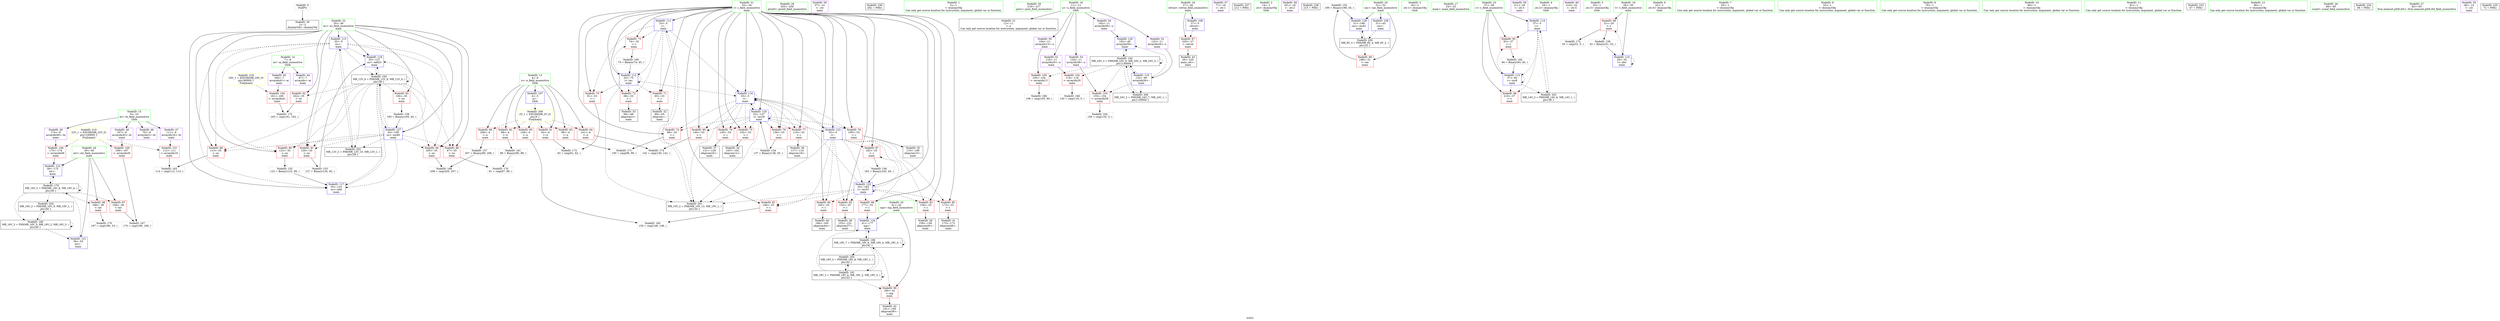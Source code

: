 digraph "SVFG" {
	label="SVFG";

	Node0x55fb5ef7a960 [shape=record,color=grey,label="{NodeID: 0\nNullPtr}"];
	Node0x55fb5ef7a960 -> Node0x55fb5ef7b8f0[style=solid];
	Node0x55fb5ef987d0 [shape=record,color=red,label="{NodeID: 97\n169\<--39\n\<--mt\nmain\n}"];
	Node0x55fb5ef987d0 -> Node0x55fb5efa10c0[style=solid];
	Node0x55fb5ef97a50 [shape=record,color=green,label="{NodeID: 14\n7\<--8\nai\<--ai_field_insensitive\nGlob }"];
	Node0x55fb5ef97a50 -> Node0x55fb5ef983c0[style=solid];
	Node0x55fb5ef97a50 -> Node0x55fb5ef98490[style=solid];
	Node0x55fb5ef99360 [shape=record,color=blue,label="{NodeID: 111\n33\<--5\ni\<--\nmain\n}"];
	Node0x55fb5ef99360 -> Node0x55fb5ef9a900[style=dashed];
	Node0x55fb5ef99360 -> Node0x55fb5ef9a9d0[style=dashed];
	Node0x55fb5ef99360 -> Node0x55fb5ef9aaa0[style=dashed];
	Node0x55fb5ef99360 -> Node0x55fb5ef9ab70[style=dashed];
	Node0x55fb5ef99360 -> Node0x55fb5ef99430[style=dashed];
	Node0x55fb5ef99360 -> Node0x55fb5ef9ded0[style=dashed];
	Node0x55fb5ef99360 -> Node0x55fb5efb0410[style=dashed];
	Node0x55fb5ef7b720 [shape=record,color=green,label="{NodeID: 28\n203\<--204\nprintf\<--printf_field_insensitive\n}"];
	Node0x55fb5ef9e5e0 [shape=record,color=blue,label="{NodeID: 125\n33\<--183\ni\<--inc53\nmain\n}"];
	Node0x55fb5ef9e5e0 -> Node0x55fb5ef9b1f0[style=dashed];
	Node0x55fb5ef9e5e0 -> Node0x55fb5ef9b2c0[style=dashed];
	Node0x55fb5ef9e5e0 -> Node0x55fb5ef9b390[style=dashed];
	Node0x55fb5ef9e5e0 -> Node0x55fb5ef9b460[style=dashed];
	Node0x55fb5ef9e5e0 -> Node0x55fb5ef9b530[style=dashed];
	Node0x55fb5ef9e5e0 -> Node0x55fb5ef9b600[style=dashed];
	Node0x55fb5ef9e5e0 -> Node0x55fb5ef9b6d0[style=dashed];
	Node0x55fb5ef9e5e0 -> Node0x55fb5ef9ded0[style=dashed];
	Node0x55fb5ef9e5e0 -> Node0x55fb5ef9e5e0[style=dashed];
	Node0x55fb5ef9e5e0 -> Node0x55fb5efb0410[style=dashed];
	Node0x55fb5ef98220 [shape=record,color=black,label="{NodeID: 42\n191\<--190\nidxprom58\<--\nmain\n}"];
	Node0x55fb5ef99da0 [shape=record,color=purple,label="{NodeID: 56\n57\<--14\n\<--.str\nmain\n}"];
	Node0x55fb5efc0620 [shape=record,color=black,label="{NodeID: 236\n202 = PHI()\n}"];
	Node0x55fb5ef9fbc0 [shape=record,color=grey,label="{NodeID: 153\n127 = Binary(126, 45, )\n}"];
	Node0x55fb5ef9fbc0 -> Node0x55fb5ef9e030[style=solid];
	Node0x55fb5ef9a900 [shape=record,color=red,label="{NodeID: 70\n61\<--33\n\<--i\nmain\n}"];
	Node0x55fb5ef9a900 -> Node0x55fb5efa19c0[style=solid];
	Node0x55fb5efa10c0 [shape=record,color=grey,label="{NodeID: 167\n170 = cmp(168, 169, )\n}"];
	Node0x55fb5ef9b460 [shape=record,color=red,label="{NodeID: 84\n165\<--33\n\<--i\nmain\n}"];
	Node0x55fb5ef9b460 -> Node0x55fb5ef980c0[style=solid];
	Node0x55fb5ef7b180 [shape=record,color=green,label="{NodeID: 1\n5\<--1\n\<--dummyObj\nCan only get source location for instruction, argument, global var or function.}"];
	Node0x55fb5ef988a0 [shape=record,color=red,label="{NodeID: 98\n186\<--39\n\<--mt\nmain\n}"];
	Node0x55fb5ef988a0 -> Node0x55fb5efa1540[style=solid];
	Node0x55fb5ef97b20 [shape=record,color=green,label="{NodeID: 15\n9\<--10\nbi\<--bi_field_insensitive\nGlob }"];
	Node0x55fb5ef97b20 -> Node0x55fb5ef98560[style=solid];
	Node0x55fb5ef97b20 -> Node0x55fb5ef98630[style=solid];
	Node0x55fb5ef97b20 -> Node0x55fb5ef99720[style=solid];
	Node0x55fb5ef97b20 -> Node0x55fb5ef997f0[style=solid];
	Node0x55fb5ef99430 [shape=record,color=blue,label="{NodeID: 112\n33\<--75\ni\<--inc\nmain\n}"];
	Node0x55fb5ef99430 -> Node0x55fb5ef9a900[style=dashed];
	Node0x55fb5ef99430 -> Node0x55fb5ef9a9d0[style=dashed];
	Node0x55fb5ef99430 -> Node0x55fb5ef9aaa0[style=dashed];
	Node0x55fb5ef99430 -> Node0x55fb5ef9ab70[style=dashed];
	Node0x55fb5ef99430 -> Node0x55fb5ef99430[style=dashed];
	Node0x55fb5ef99430 -> Node0x55fb5ef9ded0[style=dashed];
	Node0x55fb5ef99430 -> Node0x55fb5efb0410[style=dashed];
	Node0x55fb5ef7b7f0 [shape=record,color=green,label="{NodeID: 29\n216\<--217\nputs\<--puts_field_insensitive\n}"];
	Node0x55fb5efb3010 [shape=record,color=yellow,style=double,label="{NodeID: 209\n2V_1 = ENCHI(MR_2V_0)\npts\{6 \}\nFun[main]}"];
	Node0x55fb5efb3010 -> Node0x55fb5ef9a1b0[style=dashed];
	Node0x55fb5efb3010 -> Node0x55fb5ef9a280[style=dashed];
	Node0x55fb5efb3010 -> Node0x55fb5ef9a350[style=dashed];
	Node0x55fb5efb3010 -> Node0x55fb5ef9a420[style=dashed];
	Node0x55fb5efb3010 -> Node0x55fb5ef9a4f0[style=dashed];
	Node0x55fb5efb3010 -> Node0x55fb5ef9a5c0[style=dashed];
	Node0x55fb5ef9e6b0 [shape=record,color=blue,label="{NodeID: 126\n192\<--45\narrayidx59\<--\nmain\n}"];
	Node0x55fb5ef9e6b0 -> Node0x55fb5ef9c230[style=dashed];
	Node0x55fb5ef982f0 [shape=record,color=black,label="{NodeID: 43\n26\<--220\nmain_ret\<--\nmain\n}"];
	Node0x55fb5ef99e70 [shape=record,color=purple,label="{NodeID: 57\n71\<--16\n\<--.str.1\nmain\n}"];
	Node0x55fb5efc0720 [shape=record,color=black,label="{NodeID: 237\n212 = PHI()\n}"];
	Node0x55fb5ef9fd40 [shape=record,color=grey,label="{NodeID: 154\n137 = Binary(136, 45, )\n}"];
	Node0x55fb5ef9fd40 -> Node0x55fb5ef9e1d0[style=solid];
	Node0x55fb5ef9a9d0 [shape=record,color=red,label="{NodeID: 71\n65\<--33\n\<--i\nmain\n}"];
	Node0x55fb5ef9a9d0 -> Node0x55fb5ef7a300[style=solid];
	Node0x55fb5efa1240 [shape=record,color=grey,label="{NodeID: 168\n208 = cmp(205, 207, )\n}"];
	Node0x55fb5ef9b530 [shape=record,color=red,label="{NodeID: 85\n172\<--33\n\<--i\nmain\n}"];
	Node0x55fb5ef9b530 -> Node0x55fb5ef98150[style=solid];
	Node0x55fb5ef7b240 [shape=record,color=green,label="{NodeID: 2\n14\<--1\n.str\<--dummyObj\nGlob }"];
	Node0x55fb5ef98970 [shape=record,color=red,label="{NodeID: 99\n190\<--41\n\<--mp\nmain\n}"];
	Node0x55fb5ef98970 -> Node0x55fb5ef98220[style=solid];
	Node0x55fb5ef97bf0 [shape=record,color=green,label="{NodeID: 16\n11\<--13\nu\<--u_field_insensitive\nGlob }"];
	Node0x55fb5ef97bf0 -> Node0x55fb5ef7a200[style=solid];
	Node0x55fb5ef97bf0 -> Node0x55fb5ef998c0[style=solid];
	Node0x55fb5ef97bf0 -> Node0x55fb5ef99990[style=solid];
	Node0x55fb5ef97bf0 -> Node0x55fb5ef99a60[style=solid];
	Node0x55fb5ef97bf0 -> Node0x55fb5ef99b30[style=solid];
	Node0x55fb5ef97bf0 -> Node0x55fb5ef99c00[style=solid];
	Node0x55fb5ef99500 [shape=record,color=blue,label="{NodeID: 113\n35\<--5\nns\<--\nmain\n}"];
	Node0x55fb5ef99500 -> Node0x55fb5ef9b7a0[style=dashed];
	Node0x55fb5ef99500 -> Node0x55fb5ef9b870[style=dashed];
	Node0x55fb5ef99500 -> Node0x55fb5ef9b940[style=dashed];
	Node0x55fb5ef99500 -> Node0x55fb5ef9ba10[style=dashed];
	Node0x55fb5ef99500 -> Node0x55fb5ef9bc80[style=dashed];
	Node0x55fb5ef99500 -> Node0x55fb5ef9df60[style=dashed];
	Node0x55fb5ef99500 -> Node0x55fb5ef9e030[style=dashed];
	Node0x55fb5ef99500 -> Node0x55fb5ef9c730[style=dashed];
	Node0x55fb5ef99500 -> Node0x55fb5efb0910[style=dashed];
	Node0x55fb5ef7b8f0 [shape=record,color=black,label="{NodeID: 30\n2\<--3\ndummyVal\<--dummyVal\n}"];
	Node0x55fb5ef9e780 [shape=record,color=blue,label="{NodeID: 127\n35\<--195\nns\<--inc60\nmain\n}"];
	Node0x55fb5ef9e780 -> Node0x55fb5ef9b7a0[style=dashed];
	Node0x55fb5ef9e780 -> Node0x55fb5ef9b870[style=dashed];
	Node0x55fb5ef9e780 -> Node0x55fb5ef9b940[style=dashed];
	Node0x55fb5ef9e780 -> Node0x55fb5ef9ba10[style=dashed];
	Node0x55fb5ef9e780 -> Node0x55fb5ef9bc80[style=dashed];
	Node0x55fb5ef9e780 -> Node0x55fb5ef9df60[style=dashed];
	Node0x55fb5ef9e780 -> Node0x55fb5ef9e030[style=dashed];
	Node0x55fb5ef9e780 -> Node0x55fb5ef9c730[style=dashed];
	Node0x55fb5ef9e780 -> Node0x55fb5efb0910[style=dashed];
	Node0x55fb5ef983c0 [shape=record,color=purple,label="{NodeID: 44\n67\<--7\narrayidx\<--ai\nmain\n}"];
	Node0x55fb5ef99f40 [shape=record,color=purple,label="{NodeID: 58\n201\<--18\n\<--.str.2\nmain\n}"];
	Node0x55fb5efc0db0 [shape=record,color=black,label="{NodeID: 238\n215 = PHI()\n}"];
	Node0x55fb5ef9fec0 [shape=record,color=grey,label="{NodeID: 155\n199 = Binary(198, 45, )\n}"];
	Node0x55fb5ef9fec0 -> Node0x55fb5ef9e850[style=solid];
	Node0x55fb5ef9aaa0 [shape=record,color=red,label="{NodeID: 72\n68\<--33\n\<--i\nmain\n}"];
	Node0x55fb5ef9aaa0 -> Node0x55fb5ef7a3d0[style=solid];
	Node0x55fb5efa13c0 [shape=record,color=grey,label="{NodeID: 169\n106 = cmp(105, 90, )\n}"];
	Node0x55fb5ef9b600 [shape=record,color=red,label="{NodeID: 86\n177\<--33\n\<--i\nmain\n}"];
	Node0x55fb5ef9b600 -> Node0x55fb5ef9e510[style=solid];
	Node0x55fb5ef7b300 [shape=record,color=green,label="{NodeID: 3\n16\<--1\n.str.1\<--dummyObj\nGlob }"];
	Node0x55fb5ef98a40 [shape=record,color=red,label="{NodeID: 100\n105\<--104\n\<--arrayidx13\nmain\n}"];
	Node0x55fb5ef98a40 -> Node0x55fb5efa13c0[style=solid];
	Node0x55fb5ef79b50 [shape=record,color=green,label="{NodeID: 17\n24\<--25\nmain\<--main_field_insensitive\n}"];
	Node0x55fb5ef995d0 [shape=record,color=blue,label="{NodeID: 114\n37\<--5\nc\<--\nmain\n}"];
	Node0x55fb5ef995d0 -> Node0x55fb5ef9bd50[style=dashed];
	Node0x55fb5ef995d0 -> Node0x55fb5ef98700[style=dashed];
	Node0x55fb5ef995d0 -> Node0x55fb5ef9de40[style=dashed];
	Node0x55fb5ef995d0 -> Node0x55fb5efb0e10[style=dashed];
	Node0x55fb5ef7a200 [shape=record,color=black,label="{NodeID: 31\n12\<--11\n\<--u\nCan only get source location for instruction, argument, global var or function.}"];
	Node0x55fb5ef9e850 [shape=record,color=blue,label="{NodeID: 128\n31\<--199\ncas\<--inc61\nmain\n}"];
	Node0x55fb5ef9e850 -> Node0x55fb5efaff10[style=dashed];
	Node0x55fb5ef98490 [shape=record,color=purple,label="{NodeID: 45\n160\<--7\narrayidx41\<--ai\nmain\n}"];
	Node0x55fb5ef98490 -> Node0x55fb5ef98d80[style=solid];
	Node0x55fb5ef9a010 [shape=record,color=purple,label="{NodeID: 59\n211\<--20\n\<--.str.3\nmain\n}"];
	Node0x55fb5efa0040 [shape=record,color=grey,label="{NodeID: 156\n183 = Binary(182, 45, )\n}"];
	Node0x55fb5efa0040 -> Node0x55fb5ef9e5e0[style=solid];
	Node0x55fb5ef9ab70 [shape=record,color=red,label="{NodeID: 73\n74\<--33\n\<--i\nmain\n}"];
	Node0x55fb5ef9ab70 -> Node0x55fb5efa0640[style=solid];
	Node0x55fb5efa1540 [shape=record,color=grey,label="{NodeID: 170\n187 = cmp(186, 53, )\n}"];
	Node0x55fb5ef9b6d0 [shape=record,color=red,label="{NodeID: 87\n182\<--33\n\<--i\nmain\n}"];
	Node0x55fb5ef9b6d0 -> Node0x55fb5efa0040[style=solid];
	Node0x55fb5ef796d0 [shape=record,color=green,label="{NodeID: 4\n18\<--1\n.str.2\<--dummyObj\nGlob }"];
	Node0x55fb5ef98b10 [shape=record,color=red,label="{NodeID: 101\n112\<--111\n\<--arrayidx16\nmain\n}"];
	Node0x55fb5ef98b10 -> Node0x55fb5efa0ac0[style=solid];
	Node0x55fb5ef79c20 [shape=record,color=green,label="{NodeID: 18\n27\<--28\nretval\<--retval_field_insensitive\nmain\n}"];
	Node0x55fb5ef79c20 -> Node0x55fb5ef9a690[style=solid];
	Node0x55fb5ef79c20 -> Node0x55fb5ef990f0[style=solid];
	Node0x55fb5efaf510 [shape=record,color=black,label="{NodeID: 198\nMR_18V_7 = PHI(MR_18V_6, MR_18V_4, MR_18V_4, )\npts\{42 \}\n}"];
	Node0x55fb5efaf510 -> Node0x55fb5ef98970[style=dashed];
	Node0x55fb5efaf510 -> Node0x55fb5ef9e510[style=dashed];
	Node0x55fb5efaf510 -> Node0x55fb5efac1f0[style=dashed];
	Node0x55fb5efaf510 -> Node0x55fb5efaf510[style=dashed];
	Node0x55fb5efaf510 -> Node0x55fb5efb1c10[style=dashed];
	Node0x55fb5ef9de40 [shape=record,color=blue,label="{NodeID: 115\n37\<--94\nc\<--inc8\nmain\n}"];
	Node0x55fb5ef9de40 -> Node0x55fb5ef9bd50[style=dashed];
	Node0x55fb5ef9de40 -> Node0x55fb5ef98700[style=dashed];
	Node0x55fb5ef9de40 -> Node0x55fb5ef9de40[style=dashed];
	Node0x55fb5ef9de40 -> Node0x55fb5efb0e10[style=dashed];
	Node0x55fb5ef7a300 [shape=record,color=black,label="{NodeID: 32\n66\<--65\nidxprom\<--\nmain\n}"];
	Node0x55fb5ef98560 [shape=record,color=purple,label="{NodeID: 46\n70\<--9\narrayidx3\<--bi\nmain\n}"];
	Node0x55fb5ef9a0e0 [shape=record,color=purple,label="{NodeID: 60\n214\<--22\n\<--.str.4\nmain\n}"];
	Node0x55fb5efa01c0 [shape=record,color=grey,label="{NodeID: 157\n207 = Binary(90, 206, )\n}"];
	Node0x55fb5efa01c0 -> Node0x55fb5efa1240[style=solid];
	Node0x55fb5ef9ac40 [shape=record,color=red,label="{NodeID: 74\n98\<--33\n\<--i\nmain\n}"];
	Node0x55fb5ef9ac40 -> Node0x55fb5efa16c0[style=solid];
	Node0x55fb5efa16c0 [shape=record,color=grey,label="{NodeID: 171\n100 = cmp(98, 99, )\n}"];
	Node0x55fb5ef9b7a0 [shape=record,color=red,label="{NodeID: 88\n87\<--35\n\<--ns\nmain\n}"];
	Node0x55fb5ef9b7a0 -> Node0x55fb5efa1e40[style=solid];
	Node0x55fb5ef97750 [shape=record,color=green,label="{NodeID: 5\n20\<--1\n.str.3\<--dummyObj\nGlob }"];
	Node0x55fb5ef98be0 [shape=record,color=red,label="{NodeID: 102\n119\<--118\n\<--arrayidx20\nmain\n}"];
	Node0x55fb5ef98be0 -> Node0x55fb5efa0f40[style=solid];
	Node0x55fb5ef79cf0 [shape=record,color=green,label="{NodeID: 19\n29\<--30\nt\<--t_field_insensitive\nmain\n}"];
	Node0x55fb5ef79cf0 -> Node0x55fb5ef9a760[style=solid];
	Node0x55fb5ef79cf0 -> Node0x55fb5ef99290[style=solid];
	Node0x55fb5ef9ded0 [shape=record,color=blue,label="{NodeID: 116\n33\<--5\ni\<--\nmain\n}"];
	Node0x55fb5ef9ded0 -> Node0x55fb5ef9ac40[style=dashed];
	Node0x55fb5ef9ded0 -> Node0x55fb5ef9ad10[style=dashed];
	Node0x55fb5ef9ded0 -> Node0x55fb5ef9ade0[style=dashed];
	Node0x55fb5ef9ded0 -> Node0x55fb5ef9aeb0[style=dashed];
	Node0x55fb5ef9ded0 -> Node0x55fb5ef9af80[style=dashed];
	Node0x55fb5ef9ded0 -> Node0x55fb5ef9b050[style=dashed];
	Node0x55fb5ef9ded0 -> Node0x55fb5ef9b120[style=dashed];
	Node0x55fb5ef9ded0 -> Node0x55fb5ef9ded0[style=dashed];
	Node0x55fb5ef9ded0 -> Node0x55fb5ef9e1d0[style=dashed];
	Node0x55fb5ef9ded0 -> Node0x55fb5ef9e370[style=dashed];
	Node0x55fb5ef9ded0 -> Node0x55fb5efb0410[style=dashed];
	Node0x55fb5ef7a3d0 [shape=record,color=black,label="{NodeID: 33\n69\<--68\nidxprom2\<--\nmain\n}"];
	Node0x55fb5ef98630 [shape=record,color=purple,label="{NodeID: 47\n111\<--9\narrayidx16\<--bi\nmain\n}"];
	Node0x55fb5ef98630 -> Node0x55fb5ef98b10[style=solid];
	Node0x55fb5ef9a1b0 [shape=record,color=red,label="{NodeID: 61\n62\<--4\n\<--n\nmain\n}"];
	Node0x55fb5ef9a1b0 -> Node0x55fb5efa19c0[style=solid];
	Node0x55fb5efa0340 [shape=record,color=grey,label="{NodeID: 158\n195 = Binary(194, 45, )\n}"];
	Node0x55fb5efa0340 -> Node0x55fb5ef9e780[style=solid];
	Node0x55fb5ef9ad10 [shape=record,color=red,label="{NodeID: 75\n102\<--33\n\<--i\nmain\n}"];
	Node0x55fb5ef9ad10 -> Node0x55fb5ef7a4a0[style=solid];
	Node0x55fb5efa1840 [shape=record,color=grey,label="{NodeID: 172\n55 = cmp(51, 5, )\n}"];
	Node0x55fb5ef9b870 [shape=record,color=red,label="{NodeID: 89\n113\<--35\n\<--ns\nmain\n}"];
	Node0x55fb5ef9b870 -> Node0x55fb5efa0ac0[style=solid];
	Node0x55fb5ef7b000 [shape=record,color=green,label="{NodeID: 6\n22\<--1\n.str.4\<--dummyObj\nGlob }"];
	Node0x55fb5ef98cb0 [shape=record,color=red,label="{NodeID: 103\n155\<--154\n\<--arrayidx38\nmain\n}"];
	Node0x55fb5ef98cb0 -> Node0x55fb5efa0c40[style=solid];
	Node0x55fb5ef7ab00 [shape=record,color=green,label="{NodeID: 20\n31\<--32\ncas\<--cas_field_insensitive\nmain\n}"];
	Node0x55fb5ef7ab00 -> Node0x55fb5ef9a830[style=solid];
	Node0x55fb5ef7ab00 -> Node0x55fb5ef991c0[style=solid];
	Node0x55fb5ef7ab00 -> Node0x55fb5ef9e850[style=solid];
	Node0x55fb5efaff10 [shape=record,color=black,label="{NodeID: 200\nMR_8V_3 = PHI(MR_8V_4, MR_8V_2, )\npts\{32 \}\n}"];
	Node0x55fb5efaff10 -> Node0x55fb5ef9a830[style=dashed];
	Node0x55fb5efaff10 -> Node0x55fb5ef9e850[style=dashed];
	Node0x55fb5ef9df60 [shape=record,color=blue,label="{NodeID: 117\n35\<--123\nns\<--add\nmain\n}"];
	Node0x55fb5ef9df60 -> Node0x55fb5ef9c730[style=dashed];
	Node0x55fb5ef7a4a0 [shape=record,color=black,label="{NodeID: 34\n103\<--102\nidxprom12\<--\nmain\n}"];
	Node0x55fb5ef99720 [shape=record,color=purple,label="{NodeID: 48\n167\<--9\narrayidx45\<--bi\nmain\n}"];
	Node0x55fb5ef99720 -> Node0x55fb5ef98e50[style=solid];
	Node0x55fb5ef9a280 [shape=record,color=red,label="{NodeID: 62\n88\<--4\n\<--n\nmain\n}"];
	Node0x55fb5ef9a280 -> Node0x55fb5efa07c0[style=solid];
	Node0x55fb5efa04c0 [shape=record,color=grey,label="{NodeID: 159\n52 = Binary(51, 53, )\n}"];
	Node0x55fb5efa04c0 -> Node0x55fb5ef99290[style=solid];
	Node0x55fb5ef9ade0 [shape=record,color=red,label="{NodeID: 76\n109\<--33\n\<--i\nmain\n}"];
	Node0x55fb5ef9ade0 -> Node0x55fb5ef7a570[style=solid];
	Node0x55fb5efa19c0 [shape=record,color=grey,label="{NodeID: 173\n63 = cmp(61, 62, )\n}"];
	Node0x55fb5ef9b940 [shape=record,color=red,label="{NodeID: 90\n122\<--35\n\<--ns\nmain\n}"];
	Node0x55fb5ef9b940 -> Node0x55fb5ef9fa40[style=solid];
	Node0x55fb5ef7b090 [shape=record,color=green,label="{NodeID: 7\n45\<--1\n\<--dummyObj\nCan only get source location for instruction, argument, global var or function.}"];
	Node0x55fb5ef98d80 [shape=record,color=red,label="{NodeID: 104\n161\<--160\n\<--arrayidx41\nmain\n}"];
	Node0x55fb5ef98d80 -> Node0x55fb5efa1cc0[style=solid];
	Node0x55fb5ef7abd0 [shape=record,color=green,label="{NodeID: 21\n33\<--34\ni\<--i_field_insensitive\nmain\n}"];
	Node0x55fb5ef7abd0 -> Node0x55fb5ef9a900[style=solid];
	Node0x55fb5ef7abd0 -> Node0x55fb5ef9a9d0[style=solid];
	Node0x55fb5ef7abd0 -> Node0x55fb5ef9aaa0[style=solid];
	Node0x55fb5ef7abd0 -> Node0x55fb5ef9ab70[style=solid];
	Node0x55fb5ef7abd0 -> Node0x55fb5ef9ac40[style=solid];
	Node0x55fb5ef7abd0 -> Node0x55fb5ef9ad10[style=solid];
	Node0x55fb5ef7abd0 -> Node0x55fb5ef9ade0[style=solid];
	Node0x55fb5ef7abd0 -> Node0x55fb5ef9aeb0[style=solid];
	Node0x55fb5ef7abd0 -> Node0x55fb5ef9af80[style=solid];
	Node0x55fb5ef7abd0 -> Node0x55fb5ef9b050[style=solid];
	Node0x55fb5ef7abd0 -> Node0x55fb5ef9b120[style=solid];
	Node0x55fb5ef7abd0 -> Node0x55fb5ef9b1f0[style=solid];
	Node0x55fb5ef7abd0 -> Node0x55fb5ef9b2c0[style=solid];
	Node0x55fb5ef7abd0 -> Node0x55fb5ef9b390[style=solid];
	Node0x55fb5ef7abd0 -> Node0x55fb5ef9b460[style=solid];
	Node0x55fb5ef7abd0 -> Node0x55fb5ef9b530[style=solid];
	Node0x55fb5ef7abd0 -> Node0x55fb5ef9b600[style=solid];
	Node0x55fb5ef7abd0 -> Node0x55fb5ef9b6d0[style=solid];
	Node0x55fb5ef7abd0 -> Node0x55fb5ef99360[style=solid];
	Node0x55fb5ef7abd0 -> Node0x55fb5ef99430[style=solid];
	Node0x55fb5ef7abd0 -> Node0x55fb5ef9ded0[style=solid];
	Node0x55fb5ef7abd0 -> Node0x55fb5ef9e1d0[style=solid];
	Node0x55fb5ef7abd0 -> Node0x55fb5ef9e370[style=solid];
	Node0x55fb5ef7abd0 -> Node0x55fb5ef9e5e0[style=solid];
	Node0x55fb5efb0410 [shape=record,color=black,label="{NodeID: 201\nMR_10V_2 = PHI(MR_10V_13, MR_10V_1, )\npts\{34 \}\n}"];
	Node0x55fb5efb0410 -> Node0x55fb5ef99360[style=dashed];
	Node0x55fb5ef9e030 [shape=record,color=blue,label="{NodeID: 118\n35\<--127\nns\<--add23\nmain\n}"];
	Node0x55fb5ef9e030 -> Node0x55fb5ef9c730[style=dashed];
	Node0x55fb5ef7a570 [shape=record,color=black,label="{NodeID: 35\n110\<--109\nidxprom15\<--\nmain\n}"];
	Node0x55fb5ef997f0 [shape=record,color=purple,label="{NodeID: 49\n174\<--9\narrayidx49\<--bi\nmain\n}"];
	Node0x55fb5ef997f0 -> Node0x55fb5ef98f20[style=solid];
	Node0x55fb5ef9a350 [shape=record,color=red,label="{NodeID: 63\n99\<--4\n\<--n\nmain\n}"];
	Node0x55fb5ef9a350 -> Node0x55fb5efa16c0[style=solid];
	Node0x55fb5efa0640 [shape=record,color=grey,label="{NodeID: 160\n75 = Binary(74, 45, )\n}"];
	Node0x55fb5efa0640 -> Node0x55fb5ef99430[style=solid];
	Node0x55fb5ef9aeb0 [shape=record,color=red,label="{NodeID: 77\n116\<--33\n\<--i\nmain\n}"];
	Node0x55fb5ef9aeb0 -> Node0x55fb5ef7a640[style=solid];
	Node0x55fb5efa1b40 [shape=record,color=grey,label="{NodeID: 174\n142 = cmp(140, 141, )\n}"];
	Node0x55fb5ef9ba10 [shape=record,color=red,label="{NodeID: 91\n126\<--35\n\<--ns\nmain\n}"];
	Node0x55fb5ef9ba10 -> Node0x55fb5ef9fbc0[style=solid];
	Node0x55fb5ef7c270 [shape=record,color=green,label="{NodeID: 8\n53\<--1\n\<--dummyObj\nCan only get source location for instruction, argument, global var or function.}"];
	Node0x55fb5ef98e50 [shape=record,color=red,label="{NodeID: 105\n168\<--167\n\<--arrayidx45\nmain\n}"];
	Node0x55fb5ef98e50 -> Node0x55fb5efa10c0[style=solid];
	Node0x55fb5ef7aca0 [shape=record,color=green,label="{NodeID: 22\n35\<--36\nns\<--ns_field_insensitive\nmain\n}"];
	Node0x55fb5ef7aca0 -> Node0x55fb5ef9b7a0[style=solid];
	Node0x55fb5ef7aca0 -> Node0x55fb5ef9b870[style=solid];
	Node0x55fb5ef7aca0 -> Node0x55fb5ef9b940[style=solid];
	Node0x55fb5ef7aca0 -> Node0x55fb5ef9ba10[style=solid];
	Node0x55fb5ef7aca0 -> Node0x55fb5ef9bae0[style=solid];
	Node0x55fb5ef7aca0 -> Node0x55fb5ef9bbb0[style=solid];
	Node0x55fb5ef7aca0 -> Node0x55fb5ef9bc80[style=solid];
	Node0x55fb5ef7aca0 -> Node0x55fb5ef99500[style=solid];
	Node0x55fb5ef7aca0 -> Node0x55fb5ef9df60[style=solid];
	Node0x55fb5ef7aca0 -> Node0x55fb5ef9e030[style=solid];
	Node0x55fb5ef7aca0 -> Node0x55fb5ef9e780[style=solid];
	Node0x55fb5efb0910 [shape=record,color=black,label="{NodeID: 202\nMR_12V_2 = PHI(MR_12V_10, MR_12V_1, )\npts\{36 \}\n}"];
	Node0x55fb5efb0910 -> Node0x55fb5ef99500[style=dashed];
	Node0x55fb5ef9e100 [shape=record,color=blue,label="{NodeID: 119\n132\<--90\narrayidx26\<--\nmain\n}"];
	Node0x55fb5ef9e100 -> Node0x55fb5ef98cb0[style=dashed];
	Node0x55fb5ef9e100 -> Node0x55fb5ef9e6b0[style=dashed];
	Node0x55fb5ef9e100 -> Node0x55fb5ef9c230[style=dashed];
	Node0x55fb5ef9e100 -> Node0x55fb5efb2110[style=dashed];
	Node0x55fb5ef7a640 [shape=record,color=black,label="{NodeID: 36\n117\<--116\nidxprom19\<--\nmain\n}"];
	Node0x55fb5ef998c0 [shape=record,color=purple,label="{NodeID: 50\n104\<--11\narrayidx13\<--u\nmain\n}"];
	Node0x55fb5ef998c0 -> Node0x55fb5ef98a40[style=solid];
	Node0x55fb5ef9a420 [shape=record,color=red,label="{NodeID: 64\n141\<--4\n\<--n\nmain\n}"];
	Node0x55fb5ef9a420 -> Node0x55fb5efa1b40[style=solid];
	Node0x55fb5efa07c0 [shape=record,color=grey,label="{NodeID: 161\n89 = Binary(90, 88, )\n}"];
	Node0x55fb5efa07c0 -> Node0x55fb5efa1e40[style=solid];
	Node0x55fb5ef9af80 [shape=record,color=red,label="{NodeID: 78\n130\<--33\n\<--i\nmain\n}"];
	Node0x55fb5ef9af80 -> Node0x55fb5ef7a710[style=solid];
	Node0x55fb5efa1cc0 [shape=record,color=grey,label="{NodeID: 175\n163 = cmp(161, 162, )\n}"];
	Node0x55fb5ef9bae0 [shape=record,color=red,label="{NodeID: 92\n162\<--35\n\<--ns\nmain\n}"];
	Node0x55fb5ef9bae0 -> Node0x55fb5efa1cc0[style=solid];
	Node0x55fb5ef7c300 [shape=record,color=green,label="{NodeID: 9\n79\<--1\n\<--dummyObj\nCan only get source location for instruction, argument, global var or function.}"];
	Node0x55fb5ef98f20 [shape=record,color=red,label="{NodeID: 106\n175\<--174\n\<--arrayidx49\nmain\n}"];
	Node0x55fb5ef98f20 -> Node0x55fb5ef9e440[style=solid];
	Node0x55fb5ef7ad70 [shape=record,color=green,label="{NodeID: 23\n37\<--38\nc\<--c_field_insensitive\nmain\n}"];
	Node0x55fb5ef7ad70 -> Node0x55fb5ef9bd50[style=solid];
	Node0x55fb5ef7ad70 -> Node0x55fb5ef98700[style=solid];
	Node0x55fb5ef7ad70 -> Node0x55fb5ef995d0[style=solid];
	Node0x55fb5ef7ad70 -> Node0x55fb5ef9de40[style=solid];
	Node0x55fb5efb0e10 [shape=record,color=black,label="{NodeID: 203\nMR_14V_2 = PHI(MR_14V_6, MR_14V_1, )\npts\{38 \}\n}"];
	Node0x55fb5efb0e10 -> Node0x55fb5ef995d0[style=dashed];
	Node0x55fb5ef9e1d0 [shape=record,color=blue,label="{NodeID: 120\n33\<--137\ni\<--inc29\nmain\n}"];
	Node0x55fb5ef9e1d0 -> Node0x55fb5ef9ac40[style=dashed];
	Node0x55fb5ef9e1d0 -> Node0x55fb5ef9ad10[style=dashed];
	Node0x55fb5ef9e1d0 -> Node0x55fb5ef9ade0[style=dashed];
	Node0x55fb5ef9e1d0 -> Node0x55fb5ef9aeb0[style=dashed];
	Node0x55fb5ef9e1d0 -> Node0x55fb5ef9af80[style=dashed];
	Node0x55fb5ef9e1d0 -> Node0x55fb5ef9b050[style=dashed];
	Node0x55fb5ef9e1d0 -> Node0x55fb5ef9b120[style=dashed];
	Node0x55fb5ef9e1d0 -> Node0x55fb5ef9ded0[style=dashed];
	Node0x55fb5ef9e1d0 -> Node0x55fb5ef9e1d0[style=dashed];
	Node0x55fb5ef9e1d0 -> Node0x55fb5ef9e370[style=dashed];
	Node0x55fb5ef9e1d0 -> Node0x55fb5efb0410[style=dashed];
	Node0x55fb5ef7a710 [shape=record,color=black,label="{NodeID: 37\n131\<--130\nidxprom25\<--\nmain\n}"];
	Node0x55fb5ef99990 [shape=record,color=purple,label="{NodeID: 51\n118\<--11\narrayidx20\<--u\nmain\n}"];
	Node0x55fb5ef99990 -> Node0x55fb5ef98be0[style=solid];
	Node0x55fb5ef9a4f0 [shape=record,color=red,label="{NodeID: 65\n149\<--4\n\<--n\nmain\n}"];
	Node0x55fb5ef9a4f0 -> Node0x55fb5efa0dc0[style=solid];
	Node0x55fb5efa0940 [shape=record,color=grey,label="{NodeID: 162\n94 = Binary(93, 45, )\n}"];
	Node0x55fb5efa0940 -> Node0x55fb5ef9de40[style=solid];
	Node0x55fb5ef9b050 [shape=record,color=red,label="{NodeID: 79\n136\<--33\n\<--i\nmain\n}"];
	Node0x55fb5ef9b050 -> Node0x55fb5ef9fd40[style=solid];
	Node0x55fb5efa1e40 [shape=record,color=grey,label="{NodeID: 176\n91 = cmp(87, 89, )\n}"];
	Node0x55fb5ef9bbb0 [shape=record,color=red,label="{NodeID: 93\n194\<--35\n\<--ns\nmain\n}"];
	Node0x55fb5ef9bbb0 -> Node0x55fb5efa0340[style=solid];
	Node0x55fb5ef79820 [shape=record,color=green,label="{NodeID: 10\n80\<--1\n\<--dummyObj\nCan only get source location for instruction, argument, global var or function.}"];
	Node0x55fb5efabcf0 [shape=record,color=black,label="{NodeID: 190\nMR_16V_3 = PHI(MR_16V_5, MR_16V_2, MR_16V_3, )\npts\{40 \}\n}"];
	Node0x55fb5efabcf0 -> Node0x55fb5ef9e2a0[style=dashed];
	Node0x55fb5efabcf0 -> Node0x55fb5efabcf0[style=dashed];
	Node0x55fb5efabcf0 -> Node0x55fb5efb1b20[style=dashed];
	Node0x55fb5ef98ff0 [shape=record,color=blue,label="{NodeID: 107\n4\<--5\nn\<--\nGlob }"];
	Node0x55fb5ef98ff0 -> Node0x55fb5efb3010[style=dashed];
	Node0x55fb5ef7b3e0 [shape=record,color=green,label="{NodeID: 24\n39\<--40\nmt\<--mt_field_insensitive\nmain\n}"];
	Node0x55fb5ef7b3e0 -> Node0x55fb5ef987d0[style=solid];
	Node0x55fb5ef7b3e0 -> Node0x55fb5ef988a0[style=solid];
	Node0x55fb5ef7b3e0 -> Node0x55fb5ef9e2a0[style=solid];
	Node0x55fb5ef7b3e0 -> Node0x55fb5ef9e440[style=solid];
	Node0x55fb5efb1b20 [shape=record,color=black,label="{NodeID: 204\nMR_16V_2 = PHI(MR_16V_9, MR_16V_1, )\npts\{40 \}\n}"];
	Node0x55fb5efb1b20 -> Node0x55fb5efabcf0[style=dashed];
	Node0x55fb5ef9e2a0 [shape=record,color=blue,label="{NodeID: 121\n39\<--53\nmt\<--\nmain\n}"];
	Node0x55fb5ef9e2a0 -> Node0x55fb5efa85f0[style=dashed];
	Node0x55fb5ef7a7e0 [shape=record,color=black,label="{NodeID: 38\n153\<--152\nidxprom37\<--\nmain\n}"];
	Node0x55fb5efb4230 [shape=record,color=yellow,style=double,label="{NodeID: 218\n20V_1 = ENCHI(MR_20V_0)\npts\{80000 \}\nFun[main]}"];
	Node0x55fb5efb4230 -> Node0x55fb5ef98d80[style=dashed];
	Node0x55fb5ef99a60 [shape=record,color=purple,label="{NodeID: 52\n132\<--11\narrayidx26\<--u\nmain\n}"];
	Node0x55fb5ef99a60 -> Node0x55fb5ef9e100[style=solid];
	Node0x55fb5ef9a5c0 [shape=record,color=red,label="{NodeID: 66\n206\<--4\n\<--n\nmain\n}"];
	Node0x55fb5ef9a5c0 -> Node0x55fb5efa01c0[style=solid];
	Node0x55fb5efa0ac0 [shape=record,color=grey,label="{NodeID: 163\n114 = cmp(112, 113, )\n}"];
	Node0x55fb5ef9b120 [shape=record,color=red,label="{NodeID: 80\n140\<--33\n\<--i\nmain\n}"];
	Node0x55fb5ef9b120 -> Node0x55fb5efa1b40[style=solid];
	Node0x55fb5ef9bc80 [shape=record,color=red,label="{NodeID: 94\n205\<--35\n\<--ns\nmain\n}"];
	Node0x55fb5ef9bc80 -> Node0x55fb5efa1240[style=solid];
	Node0x55fb5ef798b0 [shape=record,color=green,label="{NodeID: 11\n81\<--1\n\<--dummyObj\nCan only get source location for instruction, argument, global var or function.}"];
	Node0x55fb5efac1f0 [shape=record,color=black,label="{NodeID: 191\nMR_18V_3 = PHI(MR_18V_4, MR_18V_2, MR_18V_3, )\npts\{42 \}\n}"];
	Node0x55fb5efac1f0 -> Node0x55fb5ef98970[style=dashed];
	Node0x55fb5efac1f0 -> Node0x55fb5ef9e510[style=dashed];
	Node0x55fb5efac1f0 -> Node0x55fb5efac1f0[style=dashed];
	Node0x55fb5efac1f0 -> Node0x55fb5efaf510[style=dashed];
	Node0x55fb5efac1f0 -> Node0x55fb5efb1c10[style=dashed];
	Node0x55fb5ef990f0 [shape=record,color=blue,label="{NodeID: 108\n27\<--5\nretval\<--\nmain\n}"];
	Node0x55fb5ef990f0 -> Node0x55fb5ef9a690[style=dashed];
	Node0x55fb5ef7b4b0 [shape=record,color=green,label="{NodeID: 25\n41\<--42\nmp\<--mp_field_insensitive\nmain\n}"];
	Node0x55fb5ef7b4b0 -> Node0x55fb5ef98970[style=solid];
	Node0x55fb5ef7b4b0 -> Node0x55fb5ef9e510[style=solid];
	Node0x55fb5efb1c10 [shape=record,color=black,label="{NodeID: 205\nMR_18V_2 = PHI(MR_18V_8, MR_18V_1, )\npts\{42 \}\n}"];
	Node0x55fb5efb1c10 -> Node0x55fb5efac1f0[style=dashed];
	Node0x55fb5ef9e370 [shape=record,color=blue,label="{NodeID: 122\n33\<--5\ni\<--\nmain\n}"];
	Node0x55fb5ef9e370 -> Node0x55fb5ef9b1f0[style=dashed];
	Node0x55fb5ef9e370 -> Node0x55fb5ef9b2c0[style=dashed];
	Node0x55fb5ef9e370 -> Node0x55fb5ef9b390[style=dashed];
	Node0x55fb5ef9e370 -> Node0x55fb5ef9b460[style=dashed];
	Node0x55fb5ef9e370 -> Node0x55fb5ef9b530[style=dashed];
	Node0x55fb5ef9e370 -> Node0x55fb5ef9b600[style=dashed];
	Node0x55fb5ef9e370 -> Node0x55fb5ef9b6d0[style=dashed];
	Node0x55fb5ef9e370 -> Node0x55fb5ef9ded0[style=dashed];
	Node0x55fb5ef9e370 -> Node0x55fb5ef9e5e0[style=dashed];
	Node0x55fb5ef9e370 -> Node0x55fb5efb0410[style=dashed];
	Node0x55fb5ef98030 [shape=record,color=black,label="{NodeID: 39\n159\<--158\nidxprom40\<--\nmain\n}"];
	Node0x55fb5efb4310 [shape=record,color=yellow,style=double,label="{NodeID: 219\n22V_1 = ENCHI(MR_22V_0)\npts\{100000 \}\nFun[main]}"];
	Node0x55fb5efb4310 -> Node0x55fb5ef98b10[style=dashed];
	Node0x55fb5efb4310 -> Node0x55fb5ef98e50[style=dashed];
	Node0x55fb5efb4310 -> Node0x55fb5ef98f20[style=dashed];
	Node0x55fb5ef99b30 [shape=record,color=purple,label="{NodeID: 53\n154\<--11\narrayidx38\<--u\nmain\n}"];
	Node0x55fb5ef99b30 -> Node0x55fb5ef98cb0[style=solid];
	Node0x55fb5efc0320 [shape=record,color=black,label="{NodeID: 233\n47 = PHI()\n}"];
	Node0x55fb5ef9a690 [shape=record,color=red,label="{NodeID: 67\n220\<--27\n\<--retval\nmain\n}"];
	Node0x55fb5ef9a690 -> Node0x55fb5ef982f0[style=solid];
	Node0x55fb5efa0c40 [shape=record,color=grey,label="{NodeID: 164\n156 = cmp(155, 5, )\n}"];
	Node0x55fb5ef9b1f0 [shape=record,color=red,label="{NodeID: 81\n148\<--33\n\<--i\nmain\n}"];
	Node0x55fb5ef9b1f0 -> Node0x55fb5efa0dc0[style=solid];
	Node0x55fb5ef9bd50 [shape=record,color=red,label="{NodeID: 95\n93\<--37\n\<--c\nmain\n}"];
	Node0x55fb5ef9bd50 -> Node0x55fb5efa0940[style=solid];
	Node0x55fb5ef7ae50 [shape=record,color=green,label="{NodeID: 12\n90\<--1\n\<--dummyObj\nCan only get source location for instruction, argument, global var or function.}"];
	Node0x55fb5ef9c230 [shape=record,color=black,label="{NodeID: 192\nMR_24V_3 = PHI(MR_24V_6, MR_24V_2, MR_24V_5, )\npts\{130000 \}\n}"];
	Node0x55fb5ef9c230 -> Node0x55fb5ef98a40[style=dashed];
	Node0x55fb5ef9c230 -> Node0x55fb5ef98be0[style=dashed];
	Node0x55fb5ef9c230 -> Node0x55fb5ef98cb0[style=dashed];
	Node0x55fb5ef9c230 -> Node0x55fb5ef9e100[style=dashed];
	Node0x55fb5ef9c230 -> Node0x55fb5ef9e6b0[style=dashed];
	Node0x55fb5ef9c230 -> Node0x55fb5ef9c230[style=dashed];
	Node0x55fb5ef9c230 -> Node0x55fb5efb2110[style=dashed];
	Node0x55fb5ef991c0 [shape=record,color=blue,label="{NodeID: 109\n31\<--45\ncas\<--\nmain\n}"];
	Node0x55fb5ef991c0 -> Node0x55fb5efaff10[style=dashed];
	Node0x55fb5ef7b580 [shape=record,color=green,label="{NodeID: 26\n48\<--49\nscanf\<--scanf_field_insensitive\n}"];
	Node0x55fb5efb2110 [shape=record,color=black,label="{NodeID: 206\nMR_24V_2 = PHI(MR_24V_7, MR_24V_1, )\npts\{130000 \}\n}"];
	Node0x55fb5efb2110 -> Node0x55fb5ef9c230[style=dashed];
	Node0x55fb5ef9e440 [shape=record,color=blue,label="{NodeID: 123\n39\<--175\nmt\<--\nmain\n}"];
	Node0x55fb5ef9e440 -> Node0x55fb5efa85f0[style=dashed];
	Node0x55fb5ef980c0 [shape=record,color=black,label="{NodeID: 40\n166\<--165\nidxprom44\<--\nmain\n}"];
	Node0x55fb5ef99c00 [shape=record,color=purple,label="{NodeID: 54\n192\<--11\narrayidx59\<--u\nmain\n}"];
	Node0x55fb5ef99c00 -> Node0x55fb5ef9e6b0[style=solid];
	Node0x55fb5efc0420 [shape=record,color=black,label="{NodeID: 234\n58 = PHI()\n}"];
	Node0x55fb5ef9a760 [shape=record,color=red,label="{NodeID: 68\n51\<--29\n\<--t\nmain\n}"];
	Node0x55fb5ef9a760 -> Node0x55fb5efa04c0[style=solid];
	Node0x55fb5ef9a760 -> Node0x55fb5efa1840[style=solid];
	Node0x55fb5efa0dc0 [shape=record,color=grey,label="{NodeID: 165\n150 = cmp(148, 149, )\n}"];
	Node0x55fb5ef9b2c0 [shape=record,color=red,label="{NodeID: 82\n152\<--33\n\<--i\nmain\n}"];
	Node0x55fb5ef9b2c0 -> Node0x55fb5ef7a7e0[style=solid];
	Node0x55fb5efa85f0 [shape=record,color=black,label="{NodeID: 179\nMR_16V_5 = PHI(MR_16V_8, MR_16V_4, )\npts\{40 \}\n}"];
	Node0x55fb5efa85f0 -> Node0x55fb5ef987d0[style=dashed];
	Node0x55fb5efa85f0 -> Node0x55fb5ef988a0[style=dashed];
	Node0x55fb5efa85f0 -> Node0x55fb5ef9e440[style=dashed];
	Node0x55fb5efa85f0 -> Node0x55fb5efa85f0[style=dashed];
	Node0x55fb5efa85f0 -> Node0x55fb5efabcf0[style=dashed];
	Node0x55fb5efa85f0 -> Node0x55fb5efb1b20[style=dashed];
	Node0x55fb5ef98700 [shape=record,color=red,label="{NodeID: 96\n210\<--37\n\<--c\nmain\n}"];
	Node0x55fb5ef7aee0 [shape=record,color=green,label="{NodeID: 13\n4\<--6\nn\<--n_field_insensitive\nGlob }"];
	Node0x55fb5ef7aee0 -> Node0x55fb5ef9a1b0[style=solid];
	Node0x55fb5ef7aee0 -> Node0x55fb5ef9a280[style=solid];
	Node0x55fb5ef7aee0 -> Node0x55fb5ef9a350[style=solid];
	Node0x55fb5ef7aee0 -> Node0x55fb5ef9a420[style=solid];
	Node0x55fb5ef7aee0 -> Node0x55fb5ef9a4f0[style=solid];
	Node0x55fb5ef7aee0 -> Node0x55fb5ef9a5c0[style=solid];
	Node0x55fb5ef7aee0 -> Node0x55fb5ef98ff0[style=solid];
	Node0x55fb5ef9c730 [shape=record,color=black,label="{NodeID: 193\nMR_12V_8 = PHI(MR_12V_6, MR_12V_4, )\npts\{36 \}\n}"];
	Node0x55fb5ef9c730 -> Node0x55fb5ef9b7a0[style=dashed];
	Node0x55fb5ef9c730 -> Node0x55fb5ef9b870[style=dashed];
	Node0x55fb5ef9c730 -> Node0x55fb5ef9b940[style=dashed];
	Node0x55fb5ef9c730 -> Node0x55fb5ef9ba10[style=dashed];
	Node0x55fb5ef9c730 -> Node0x55fb5ef9bae0[style=dashed];
	Node0x55fb5ef9c730 -> Node0x55fb5ef9bbb0[style=dashed];
	Node0x55fb5ef9c730 -> Node0x55fb5ef9bc80[style=dashed];
	Node0x55fb5ef9c730 -> Node0x55fb5ef9df60[style=dashed];
	Node0x55fb5ef9c730 -> Node0x55fb5ef9e030[style=dashed];
	Node0x55fb5ef9c730 -> Node0x55fb5ef9e780[style=dashed];
	Node0x55fb5ef9c730 -> Node0x55fb5ef9c730[style=dashed];
	Node0x55fb5ef9c730 -> Node0x55fb5efb0910[style=dashed];
	Node0x55fb5ef99290 [shape=record,color=blue,label="{NodeID: 110\n29\<--52\nt\<--dec\nmain\n}"];
	Node0x55fb5ef99290 -> Node0x55fb5ef9a760[style=dashed];
	Node0x55fb5ef99290 -> Node0x55fb5ef99290[style=dashed];
	Node0x55fb5ef7b650 [shape=record,color=green,label="{NodeID: 27\n82\<--83\nllvm.memset.p0i8.i64\<--llvm.memset.p0i8.i64_field_insensitive\n}"];
	Node0x55fb5ef9e510 [shape=record,color=blue,label="{NodeID: 124\n41\<--177\nmp\<--\nmain\n}"];
	Node0x55fb5ef9e510 -> Node0x55fb5efaf510[style=dashed];
	Node0x55fb5ef98150 [shape=record,color=black,label="{NodeID: 41\n173\<--172\nidxprom48\<--\nmain\n}"];
	Node0x55fb5ef99cd0 [shape=record,color=purple,label="{NodeID: 55\n46\<--14\n\<--.str\nmain\n}"];
	Node0x55fb5efc0520 [shape=record,color=black,label="{NodeID: 235\n72 = PHI()\n}"];
	Node0x55fb5ef9fa40 [shape=record,color=grey,label="{NodeID: 152\n123 = Binary(122, 90, )\n}"];
	Node0x55fb5ef9fa40 -> Node0x55fb5ef9df60[style=solid];
	Node0x55fb5ef9a830 [shape=record,color=red,label="{NodeID: 69\n198\<--31\n\<--cas\nmain\n}"];
	Node0x55fb5ef9a830 -> Node0x55fb5ef9fec0[style=solid];
	Node0x55fb5efa0f40 [shape=record,color=grey,label="{NodeID: 166\n120 = cmp(119, 5, )\n}"];
	Node0x55fb5ef9b390 [shape=record,color=red,label="{NodeID: 83\n158\<--33\n\<--i\nmain\n}"];
	Node0x55fb5ef9b390 -> Node0x55fb5ef98030[style=solid];
}
